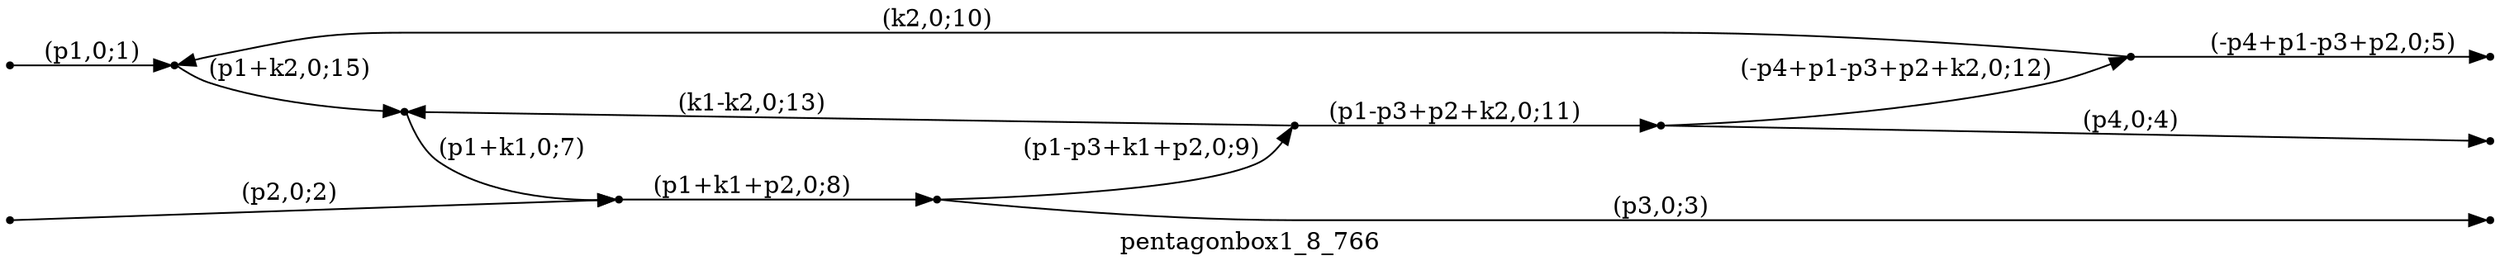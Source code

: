digraph pentagonbox1_8_766 {
  label="pentagonbox1_8_766";
  rankdir="LR";
  subgraph edges {
    -1 -> 7 [label="(p1,0;1)"];
    -2 -> 1 [label="(p2,0;2)"];
    2 -> -3 [label="(p3,0;3)"];
    5 -> -4 [label="(p4,0;4)"];
    3 -> -5 [label="(-p4+p1-p3+p2,0;5)"];
    6 -> 1 [label="(p1+k1,0;7)"];
    1 -> 2 [label="(p1+k1+p2,0;8)"];
    2 -> 4 [label="(p1-p3+k1+p2,0;9)"];
    3 -> 7 [label="(k2,0;10)"];
    4 -> 5 [label="(p1-p3+p2+k2,0;11)"];
    5 -> 3 [label="(-p4+p1-p3+p2+k2,0;12)"];
    4 -> 6 [label="(k1-k2,0;13)"];
    7 -> 6 [label="(p1+k2,0;15)"];
  }
  subgraph incoming { rank="source"; -1; -2; }
  subgraph outgoing { rank="sink"; -3; -4; -5; }
-5 [shape=point];
-4 [shape=point];
-3 [shape=point];
-2 [shape=point];
-1 [shape=point];
1 [shape=point];
2 [shape=point];
3 [shape=point];
4 [shape=point];
5 [shape=point];
6 [shape=point];
7 [shape=point];
}

